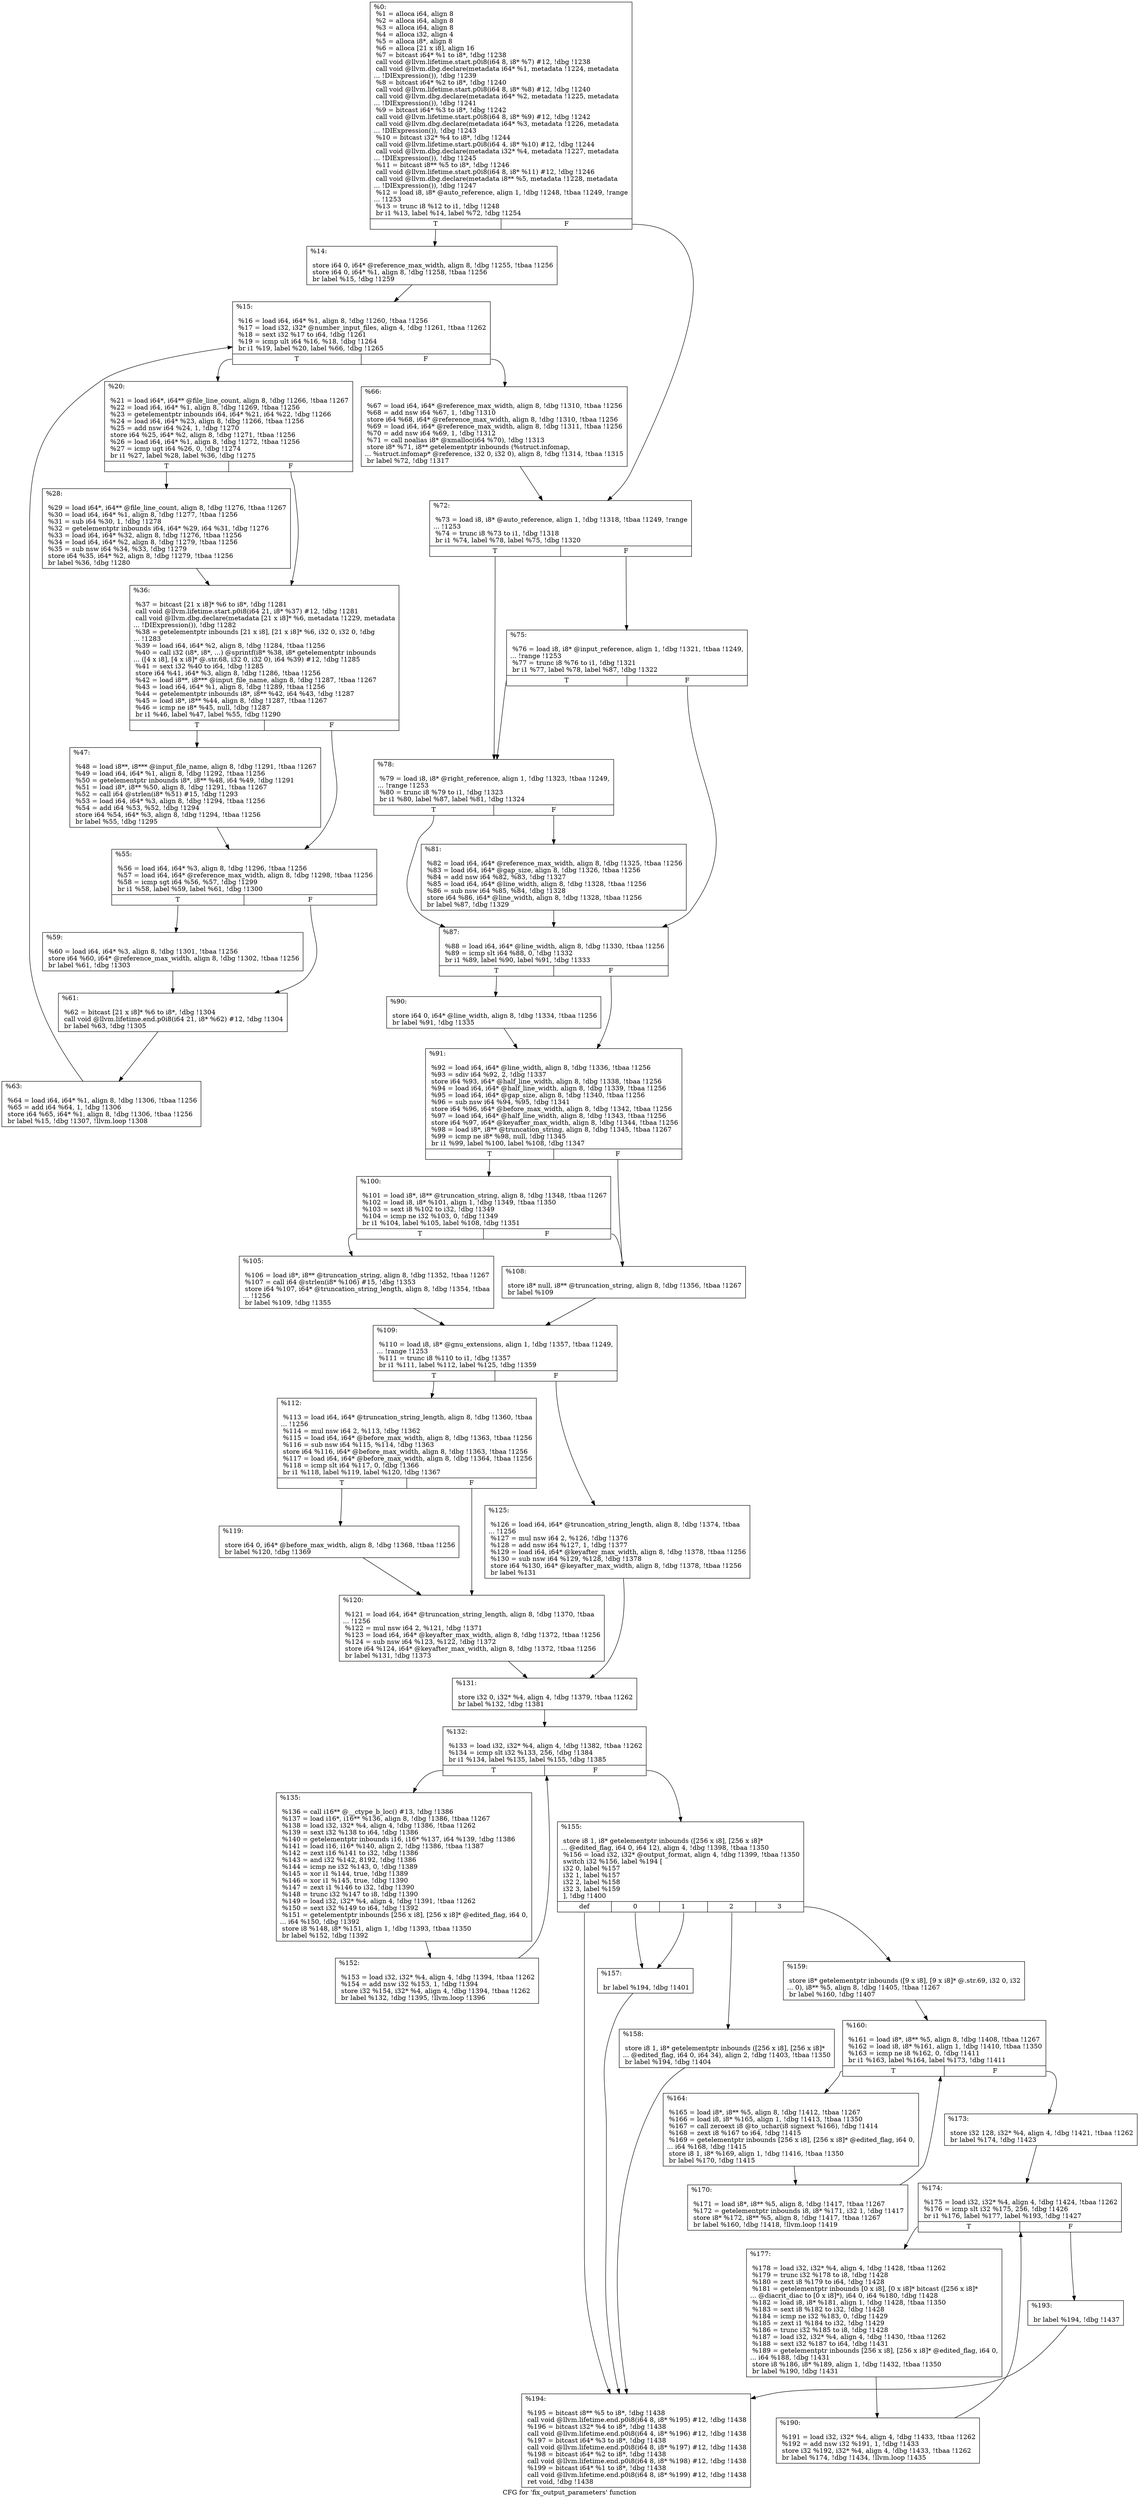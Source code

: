digraph "CFG for 'fix_output_parameters' function" {
	label="CFG for 'fix_output_parameters' function";

	Node0x19d21c0 [shape=record,label="{%0:\l  %1 = alloca i64, align 8\l  %2 = alloca i64, align 8\l  %3 = alloca i64, align 8\l  %4 = alloca i32, align 4\l  %5 = alloca i8*, align 8\l  %6 = alloca [21 x i8], align 16\l  %7 = bitcast i64* %1 to i8*, !dbg !1238\l  call void @llvm.lifetime.start.p0i8(i64 8, i8* %7) #12, !dbg !1238\l  call void @llvm.dbg.declare(metadata i64* %1, metadata !1224, metadata\l... !DIExpression()), !dbg !1239\l  %8 = bitcast i64* %2 to i8*, !dbg !1240\l  call void @llvm.lifetime.start.p0i8(i64 8, i8* %8) #12, !dbg !1240\l  call void @llvm.dbg.declare(metadata i64* %2, metadata !1225, metadata\l... !DIExpression()), !dbg !1241\l  %9 = bitcast i64* %3 to i8*, !dbg !1242\l  call void @llvm.lifetime.start.p0i8(i64 8, i8* %9) #12, !dbg !1242\l  call void @llvm.dbg.declare(metadata i64* %3, metadata !1226, metadata\l... !DIExpression()), !dbg !1243\l  %10 = bitcast i32* %4 to i8*, !dbg !1244\l  call void @llvm.lifetime.start.p0i8(i64 4, i8* %10) #12, !dbg !1244\l  call void @llvm.dbg.declare(metadata i32* %4, metadata !1227, metadata\l... !DIExpression()), !dbg !1245\l  %11 = bitcast i8** %5 to i8*, !dbg !1246\l  call void @llvm.lifetime.start.p0i8(i64 8, i8* %11) #12, !dbg !1246\l  call void @llvm.dbg.declare(metadata i8** %5, metadata !1228, metadata\l... !DIExpression()), !dbg !1247\l  %12 = load i8, i8* @auto_reference, align 1, !dbg !1248, !tbaa !1249, !range\l... !1253\l  %13 = trunc i8 %12 to i1, !dbg !1248\l  br i1 %13, label %14, label %72, !dbg !1254\l|{<s0>T|<s1>F}}"];
	Node0x19d21c0:s0 -> Node0x19d27e0;
	Node0x19d21c0:s1 -> Node0x19d2b50;
	Node0x19d27e0 [shape=record,label="{%14:\l\l  store i64 0, i64* @reference_max_width, align 8, !dbg !1255, !tbaa !1256\l  store i64 0, i64* %1, align 8, !dbg !1258, !tbaa !1256\l  br label %15, !dbg !1259\l}"];
	Node0x19d27e0 -> Node0x19d2830;
	Node0x19d2830 [shape=record,label="{%15:\l\l  %16 = load i64, i64* %1, align 8, !dbg !1260, !tbaa !1256\l  %17 = load i32, i32* @number_input_files, align 4, !dbg !1261, !tbaa !1262\l  %18 = sext i32 %17 to i64, !dbg !1261\l  %19 = icmp ult i64 %16, %18, !dbg !1264\l  br i1 %19, label %20, label %66, !dbg !1265\l|{<s0>T|<s1>F}}"];
	Node0x19d2830:s0 -> Node0x19d2880;
	Node0x19d2830:s1 -> Node0x19d2b00;
	Node0x19d2880 [shape=record,label="{%20:\l\l  %21 = load i64*, i64** @file_line_count, align 8, !dbg !1266, !tbaa !1267\l  %22 = load i64, i64* %1, align 8, !dbg !1269, !tbaa !1256\l  %23 = getelementptr inbounds i64, i64* %21, i64 %22, !dbg !1266\l  %24 = load i64, i64* %23, align 8, !dbg !1266, !tbaa !1256\l  %25 = add nsw i64 %24, 1, !dbg !1270\l  store i64 %25, i64* %2, align 8, !dbg !1271, !tbaa !1256\l  %26 = load i64, i64* %1, align 8, !dbg !1272, !tbaa !1256\l  %27 = icmp ugt i64 %26, 0, !dbg !1274\l  br i1 %27, label %28, label %36, !dbg !1275\l|{<s0>T|<s1>F}}"];
	Node0x19d2880:s0 -> Node0x19d28d0;
	Node0x19d2880:s1 -> Node0x19d2920;
	Node0x19d28d0 [shape=record,label="{%28:\l\l  %29 = load i64*, i64** @file_line_count, align 8, !dbg !1276, !tbaa !1267\l  %30 = load i64, i64* %1, align 8, !dbg !1277, !tbaa !1256\l  %31 = sub i64 %30, 1, !dbg !1278\l  %32 = getelementptr inbounds i64, i64* %29, i64 %31, !dbg !1276\l  %33 = load i64, i64* %32, align 8, !dbg !1276, !tbaa !1256\l  %34 = load i64, i64* %2, align 8, !dbg !1279, !tbaa !1256\l  %35 = sub nsw i64 %34, %33, !dbg !1279\l  store i64 %35, i64* %2, align 8, !dbg !1279, !tbaa !1256\l  br label %36, !dbg !1280\l}"];
	Node0x19d28d0 -> Node0x19d2920;
	Node0x19d2920 [shape=record,label="{%36:\l\l  %37 = bitcast [21 x i8]* %6 to i8*, !dbg !1281\l  call void @llvm.lifetime.start.p0i8(i64 21, i8* %37) #12, !dbg !1281\l  call void @llvm.dbg.declare(metadata [21 x i8]* %6, metadata !1229, metadata\l... !DIExpression()), !dbg !1282\l  %38 = getelementptr inbounds [21 x i8], [21 x i8]* %6, i32 0, i32 0, !dbg\l... !1283\l  %39 = load i64, i64* %2, align 8, !dbg !1284, !tbaa !1256\l  %40 = call i32 (i8*, i8*, ...) @sprintf(i8* %38, i8* getelementptr inbounds\l... ([4 x i8], [4 x i8]* @.str.68, i32 0, i32 0), i64 %39) #12, !dbg !1285\l  %41 = sext i32 %40 to i64, !dbg !1285\l  store i64 %41, i64* %3, align 8, !dbg !1286, !tbaa !1256\l  %42 = load i8**, i8*** @input_file_name, align 8, !dbg !1287, !tbaa !1267\l  %43 = load i64, i64* %1, align 8, !dbg !1289, !tbaa !1256\l  %44 = getelementptr inbounds i8*, i8** %42, i64 %43, !dbg !1287\l  %45 = load i8*, i8** %44, align 8, !dbg !1287, !tbaa !1267\l  %46 = icmp ne i8* %45, null, !dbg !1287\l  br i1 %46, label %47, label %55, !dbg !1290\l|{<s0>T|<s1>F}}"];
	Node0x19d2920:s0 -> Node0x19d2970;
	Node0x19d2920:s1 -> Node0x19d29c0;
	Node0x19d2970 [shape=record,label="{%47:\l\l  %48 = load i8**, i8*** @input_file_name, align 8, !dbg !1291, !tbaa !1267\l  %49 = load i64, i64* %1, align 8, !dbg !1292, !tbaa !1256\l  %50 = getelementptr inbounds i8*, i8** %48, i64 %49, !dbg !1291\l  %51 = load i8*, i8** %50, align 8, !dbg !1291, !tbaa !1267\l  %52 = call i64 @strlen(i8* %51) #15, !dbg !1293\l  %53 = load i64, i64* %3, align 8, !dbg !1294, !tbaa !1256\l  %54 = add i64 %53, %52, !dbg !1294\l  store i64 %54, i64* %3, align 8, !dbg !1294, !tbaa !1256\l  br label %55, !dbg !1295\l}"];
	Node0x19d2970 -> Node0x19d29c0;
	Node0x19d29c0 [shape=record,label="{%55:\l\l  %56 = load i64, i64* %3, align 8, !dbg !1296, !tbaa !1256\l  %57 = load i64, i64* @reference_max_width, align 8, !dbg !1298, !tbaa !1256\l  %58 = icmp sgt i64 %56, %57, !dbg !1299\l  br i1 %58, label %59, label %61, !dbg !1300\l|{<s0>T|<s1>F}}"];
	Node0x19d29c0:s0 -> Node0x19d2a10;
	Node0x19d29c0:s1 -> Node0x19d2a60;
	Node0x19d2a10 [shape=record,label="{%59:\l\l  %60 = load i64, i64* %3, align 8, !dbg !1301, !tbaa !1256\l  store i64 %60, i64* @reference_max_width, align 8, !dbg !1302, !tbaa !1256\l  br label %61, !dbg !1303\l}"];
	Node0x19d2a10 -> Node0x19d2a60;
	Node0x19d2a60 [shape=record,label="{%61:\l\l  %62 = bitcast [21 x i8]* %6 to i8*, !dbg !1304\l  call void @llvm.lifetime.end.p0i8(i64 21, i8* %62) #12, !dbg !1304\l  br label %63, !dbg !1305\l}"];
	Node0x19d2a60 -> Node0x19d2ab0;
	Node0x19d2ab0 [shape=record,label="{%63:\l\l  %64 = load i64, i64* %1, align 8, !dbg !1306, !tbaa !1256\l  %65 = add i64 %64, 1, !dbg !1306\l  store i64 %65, i64* %1, align 8, !dbg !1306, !tbaa !1256\l  br label %15, !dbg !1307, !llvm.loop !1308\l}"];
	Node0x19d2ab0 -> Node0x19d2830;
	Node0x19d2b00 [shape=record,label="{%66:\l\l  %67 = load i64, i64* @reference_max_width, align 8, !dbg !1310, !tbaa !1256\l  %68 = add nsw i64 %67, 1, !dbg !1310\l  store i64 %68, i64* @reference_max_width, align 8, !dbg !1310, !tbaa !1256\l  %69 = load i64, i64* @reference_max_width, align 8, !dbg !1311, !tbaa !1256\l  %70 = add nsw i64 %69, 1, !dbg !1312\l  %71 = call noalias i8* @xmalloc(i64 %70), !dbg !1313\l  store i8* %71, i8** getelementptr inbounds (%struct.infomap,\l... %struct.infomap* @reference, i32 0, i32 0), align 8, !dbg !1314, !tbaa !1315\l  br label %72, !dbg !1317\l}"];
	Node0x19d2b00 -> Node0x19d2b50;
	Node0x19d2b50 [shape=record,label="{%72:\l\l  %73 = load i8, i8* @auto_reference, align 1, !dbg !1318, !tbaa !1249, !range\l... !1253\l  %74 = trunc i8 %73 to i1, !dbg !1318\l  br i1 %74, label %78, label %75, !dbg !1320\l|{<s0>T|<s1>F}}"];
	Node0x19d2b50:s0 -> Node0x19d2bf0;
	Node0x19d2b50:s1 -> Node0x19d2ba0;
	Node0x19d2ba0 [shape=record,label="{%75:\l\l  %76 = load i8, i8* @input_reference, align 1, !dbg !1321, !tbaa !1249,\l... !range !1253\l  %77 = trunc i8 %76 to i1, !dbg !1321\l  br i1 %77, label %78, label %87, !dbg !1322\l|{<s0>T|<s1>F}}"];
	Node0x19d2ba0:s0 -> Node0x19d2bf0;
	Node0x19d2ba0:s1 -> Node0x19d2c90;
	Node0x19d2bf0 [shape=record,label="{%78:\l\l  %79 = load i8, i8* @right_reference, align 1, !dbg !1323, !tbaa !1249,\l... !range !1253\l  %80 = trunc i8 %79 to i1, !dbg !1323\l  br i1 %80, label %87, label %81, !dbg !1324\l|{<s0>T|<s1>F}}"];
	Node0x19d2bf0:s0 -> Node0x19d2c90;
	Node0x19d2bf0:s1 -> Node0x19d2c40;
	Node0x19d2c40 [shape=record,label="{%81:\l\l  %82 = load i64, i64* @reference_max_width, align 8, !dbg !1325, !tbaa !1256\l  %83 = load i64, i64* @gap_size, align 8, !dbg !1326, !tbaa !1256\l  %84 = add nsw i64 %82, %83, !dbg !1327\l  %85 = load i64, i64* @line_width, align 8, !dbg !1328, !tbaa !1256\l  %86 = sub nsw i64 %85, %84, !dbg !1328\l  store i64 %86, i64* @line_width, align 8, !dbg !1328, !tbaa !1256\l  br label %87, !dbg !1329\l}"];
	Node0x19d2c40 -> Node0x19d2c90;
	Node0x19d2c90 [shape=record,label="{%87:\l\l  %88 = load i64, i64* @line_width, align 8, !dbg !1330, !tbaa !1256\l  %89 = icmp slt i64 %88, 0, !dbg !1332\l  br i1 %89, label %90, label %91, !dbg !1333\l|{<s0>T|<s1>F}}"];
	Node0x19d2c90:s0 -> Node0x19d2ce0;
	Node0x19d2c90:s1 -> Node0x19d2d30;
	Node0x19d2ce0 [shape=record,label="{%90:\l\l  store i64 0, i64* @line_width, align 8, !dbg !1334, !tbaa !1256\l  br label %91, !dbg !1335\l}"];
	Node0x19d2ce0 -> Node0x19d2d30;
	Node0x19d2d30 [shape=record,label="{%91:\l\l  %92 = load i64, i64* @line_width, align 8, !dbg !1336, !tbaa !1256\l  %93 = sdiv i64 %92, 2, !dbg !1337\l  store i64 %93, i64* @half_line_width, align 8, !dbg !1338, !tbaa !1256\l  %94 = load i64, i64* @half_line_width, align 8, !dbg !1339, !tbaa !1256\l  %95 = load i64, i64* @gap_size, align 8, !dbg !1340, !tbaa !1256\l  %96 = sub nsw i64 %94, %95, !dbg !1341\l  store i64 %96, i64* @before_max_width, align 8, !dbg !1342, !tbaa !1256\l  %97 = load i64, i64* @half_line_width, align 8, !dbg !1343, !tbaa !1256\l  store i64 %97, i64* @keyafter_max_width, align 8, !dbg !1344, !tbaa !1256\l  %98 = load i8*, i8** @truncation_string, align 8, !dbg !1345, !tbaa !1267\l  %99 = icmp ne i8* %98, null, !dbg !1345\l  br i1 %99, label %100, label %108, !dbg !1347\l|{<s0>T|<s1>F}}"];
	Node0x19d2d30:s0 -> Node0x19d2d80;
	Node0x19d2d30:s1 -> Node0x19d2e20;
	Node0x19d2d80 [shape=record,label="{%100:\l\l  %101 = load i8*, i8** @truncation_string, align 8, !dbg !1348, !tbaa !1267\l  %102 = load i8, i8* %101, align 1, !dbg !1349, !tbaa !1350\l  %103 = sext i8 %102 to i32, !dbg !1349\l  %104 = icmp ne i32 %103, 0, !dbg !1349\l  br i1 %104, label %105, label %108, !dbg !1351\l|{<s0>T|<s1>F}}"];
	Node0x19d2d80:s0 -> Node0x19d2dd0;
	Node0x19d2d80:s1 -> Node0x19d2e20;
	Node0x19d2dd0 [shape=record,label="{%105:\l\l  %106 = load i8*, i8** @truncation_string, align 8, !dbg !1352, !tbaa !1267\l  %107 = call i64 @strlen(i8* %106) #15, !dbg !1353\l  store i64 %107, i64* @truncation_string_length, align 8, !dbg !1354, !tbaa\l... !1256\l  br label %109, !dbg !1355\l}"];
	Node0x19d2dd0 -> Node0x19d2e70;
	Node0x19d2e20 [shape=record,label="{%108:\l\l  store i8* null, i8** @truncation_string, align 8, !dbg !1356, !tbaa !1267\l  br label %109\l}"];
	Node0x19d2e20 -> Node0x19d2e70;
	Node0x19d2e70 [shape=record,label="{%109:\l\l  %110 = load i8, i8* @gnu_extensions, align 1, !dbg !1357, !tbaa !1249,\l... !range !1253\l  %111 = trunc i8 %110 to i1, !dbg !1357\l  br i1 %111, label %112, label %125, !dbg !1359\l|{<s0>T|<s1>F}}"];
	Node0x19d2e70:s0 -> Node0x19d2ec0;
	Node0x19d2e70:s1 -> Node0x19d2fb0;
	Node0x19d2ec0 [shape=record,label="{%112:\l\l  %113 = load i64, i64* @truncation_string_length, align 8, !dbg !1360, !tbaa\l... !1256\l  %114 = mul nsw i64 2, %113, !dbg !1362\l  %115 = load i64, i64* @before_max_width, align 8, !dbg !1363, !tbaa !1256\l  %116 = sub nsw i64 %115, %114, !dbg !1363\l  store i64 %116, i64* @before_max_width, align 8, !dbg !1363, !tbaa !1256\l  %117 = load i64, i64* @before_max_width, align 8, !dbg !1364, !tbaa !1256\l  %118 = icmp slt i64 %117, 0, !dbg !1366\l  br i1 %118, label %119, label %120, !dbg !1367\l|{<s0>T|<s1>F}}"];
	Node0x19d2ec0:s0 -> Node0x19d2f10;
	Node0x19d2ec0:s1 -> Node0x19d2f60;
	Node0x19d2f10 [shape=record,label="{%119:\l\l  store i64 0, i64* @before_max_width, align 8, !dbg !1368, !tbaa !1256\l  br label %120, !dbg !1369\l}"];
	Node0x19d2f10 -> Node0x19d2f60;
	Node0x19d2f60 [shape=record,label="{%120:\l\l  %121 = load i64, i64* @truncation_string_length, align 8, !dbg !1370, !tbaa\l... !1256\l  %122 = mul nsw i64 2, %121, !dbg !1371\l  %123 = load i64, i64* @keyafter_max_width, align 8, !dbg !1372, !tbaa !1256\l  %124 = sub nsw i64 %123, %122, !dbg !1372\l  store i64 %124, i64* @keyafter_max_width, align 8, !dbg !1372, !tbaa !1256\l  br label %131, !dbg !1373\l}"];
	Node0x19d2f60 -> Node0x19d3000;
	Node0x19d2fb0 [shape=record,label="{%125:\l\l  %126 = load i64, i64* @truncation_string_length, align 8, !dbg !1374, !tbaa\l... !1256\l  %127 = mul nsw i64 2, %126, !dbg !1376\l  %128 = add nsw i64 %127, 1, !dbg !1377\l  %129 = load i64, i64* @keyafter_max_width, align 8, !dbg !1378, !tbaa !1256\l  %130 = sub nsw i64 %129, %128, !dbg !1378\l  store i64 %130, i64* @keyafter_max_width, align 8, !dbg !1378, !tbaa !1256\l  br label %131\l}"];
	Node0x19d2fb0 -> Node0x19d3000;
	Node0x19d3000 [shape=record,label="{%131:\l\l  store i32 0, i32* %4, align 4, !dbg !1379, !tbaa !1262\l  br label %132, !dbg !1381\l}"];
	Node0x19d3000 -> Node0x19d3050;
	Node0x19d3050 [shape=record,label="{%132:\l\l  %133 = load i32, i32* %4, align 4, !dbg !1382, !tbaa !1262\l  %134 = icmp slt i32 %133, 256, !dbg !1384\l  br i1 %134, label %135, label %155, !dbg !1385\l|{<s0>T|<s1>F}}"];
	Node0x19d3050:s0 -> Node0x19d30a0;
	Node0x19d3050:s1 -> Node0x19d3140;
	Node0x19d30a0 [shape=record,label="{%135:\l\l  %136 = call i16** @__ctype_b_loc() #13, !dbg !1386\l  %137 = load i16*, i16** %136, align 8, !dbg !1386, !tbaa !1267\l  %138 = load i32, i32* %4, align 4, !dbg !1386, !tbaa !1262\l  %139 = sext i32 %138 to i64, !dbg !1386\l  %140 = getelementptr inbounds i16, i16* %137, i64 %139, !dbg !1386\l  %141 = load i16, i16* %140, align 2, !dbg !1386, !tbaa !1387\l  %142 = zext i16 %141 to i32, !dbg !1386\l  %143 = and i32 %142, 8192, !dbg !1386\l  %144 = icmp ne i32 %143, 0, !dbg !1389\l  %145 = xor i1 %144, true, !dbg !1389\l  %146 = xor i1 %145, true, !dbg !1390\l  %147 = zext i1 %146 to i32, !dbg !1390\l  %148 = trunc i32 %147 to i8, !dbg !1390\l  %149 = load i32, i32* %4, align 4, !dbg !1391, !tbaa !1262\l  %150 = sext i32 %149 to i64, !dbg !1392\l  %151 = getelementptr inbounds [256 x i8], [256 x i8]* @edited_flag, i64 0,\l... i64 %150, !dbg !1392\l  store i8 %148, i8* %151, align 1, !dbg !1393, !tbaa !1350\l  br label %152, !dbg !1392\l}"];
	Node0x19d30a0 -> Node0x19d30f0;
	Node0x19d30f0 [shape=record,label="{%152:\l\l  %153 = load i32, i32* %4, align 4, !dbg !1394, !tbaa !1262\l  %154 = add nsw i32 %153, 1, !dbg !1394\l  store i32 %154, i32* %4, align 4, !dbg !1394, !tbaa !1262\l  br label %132, !dbg !1395, !llvm.loop !1396\l}"];
	Node0x19d30f0 -> Node0x19d3050;
	Node0x19d3140 [shape=record,label="{%155:\l\l  store i8 1, i8* getelementptr inbounds ([256 x i8], [256 x i8]*\l... @edited_flag, i64 0, i64 12), align 4, !dbg !1398, !tbaa !1350\l  %156 = load i32, i32* @output_format, align 4, !dbg !1399, !tbaa !1350\l  switch i32 %156, label %194 [\l    i32 0, label %157\l    i32 1, label %157\l    i32 2, label %158\l    i32 3, label %159\l  ], !dbg !1400\l|{<s0>def|<s1>0|<s2>1|<s3>2|<s4>3}}"];
	Node0x19d3140:s0 -> Node0x19d3500;
	Node0x19d3140:s1 -> Node0x19d3190;
	Node0x19d3140:s2 -> Node0x19d3190;
	Node0x19d3140:s3 -> Node0x19d31e0;
	Node0x19d3140:s4 -> Node0x19d3230;
	Node0x19d3190 [shape=record,label="{%157:\l\l  br label %194, !dbg !1401\l}"];
	Node0x19d3190 -> Node0x19d3500;
	Node0x19d31e0 [shape=record,label="{%158:\l\l  store i8 1, i8* getelementptr inbounds ([256 x i8], [256 x i8]*\l... @edited_flag, i64 0, i64 34), align 2, !dbg !1403, !tbaa !1350\l  br label %194, !dbg !1404\l}"];
	Node0x19d31e0 -> Node0x19d3500;
	Node0x19d3230 [shape=record,label="{%159:\l\l  store i8* getelementptr inbounds ([9 x i8], [9 x i8]* @.str.69, i32 0, i32\l... 0), i8** %5, align 8, !dbg !1405, !tbaa !1267\l  br label %160, !dbg !1407\l}"];
	Node0x19d3230 -> Node0x19d3280;
	Node0x19d3280 [shape=record,label="{%160:\l\l  %161 = load i8*, i8** %5, align 8, !dbg !1408, !tbaa !1267\l  %162 = load i8, i8* %161, align 1, !dbg !1410, !tbaa !1350\l  %163 = icmp ne i8 %162, 0, !dbg !1411\l  br i1 %163, label %164, label %173, !dbg !1411\l|{<s0>T|<s1>F}}"];
	Node0x19d3280:s0 -> Node0x19d32d0;
	Node0x19d3280:s1 -> Node0x19d3370;
	Node0x19d32d0 [shape=record,label="{%164:\l\l  %165 = load i8*, i8** %5, align 8, !dbg !1412, !tbaa !1267\l  %166 = load i8, i8* %165, align 1, !dbg !1413, !tbaa !1350\l  %167 = call zeroext i8 @to_uchar(i8 signext %166), !dbg !1414\l  %168 = zext i8 %167 to i64, !dbg !1415\l  %169 = getelementptr inbounds [256 x i8], [256 x i8]* @edited_flag, i64 0,\l... i64 %168, !dbg !1415\l  store i8 1, i8* %169, align 1, !dbg !1416, !tbaa !1350\l  br label %170, !dbg !1415\l}"];
	Node0x19d32d0 -> Node0x19d3320;
	Node0x19d3320 [shape=record,label="{%170:\l\l  %171 = load i8*, i8** %5, align 8, !dbg !1417, !tbaa !1267\l  %172 = getelementptr inbounds i8, i8* %171, i32 1, !dbg !1417\l  store i8* %172, i8** %5, align 8, !dbg !1417, !tbaa !1267\l  br label %160, !dbg !1418, !llvm.loop !1419\l}"];
	Node0x19d3320 -> Node0x19d3280;
	Node0x19d3370 [shape=record,label="{%173:\l\l  store i32 128, i32* %4, align 4, !dbg !1421, !tbaa !1262\l  br label %174, !dbg !1423\l}"];
	Node0x19d3370 -> Node0x19d33c0;
	Node0x19d33c0 [shape=record,label="{%174:\l\l  %175 = load i32, i32* %4, align 4, !dbg !1424, !tbaa !1262\l  %176 = icmp slt i32 %175, 256, !dbg !1426\l  br i1 %176, label %177, label %193, !dbg !1427\l|{<s0>T|<s1>F}}"];
	Node0x19d33c0:s0 -> Node0x19d3410;
	Node0x19d33c0:s1 -> Node0x19d34b0;
	Node0x19d3410 [shape=record,label="{%177:\l\l  %178 = load i32, i32* %4, align 4, !dbg !1428, !tbaa !1262\l  %179 = trunc i32 %178 to i8, !dbg !1428\l  %180 = zext i8 %179 to i64, !dbg !1428\l  %181 = getelementptr inbounds [0 x i8], [0 x i8]* bitcast ([256 x i8]*\l... @diacrit_diac to [0 x i8]*), i64 0, i64 %180, !dbg !1428\l  %182 = load i8, i8* %181, align 1, !dbg !1428, !tbaa !1350\l  %183 = sext i8 %182 to i32, !dbg !1428\l  %184 = icmp ne i32 %183, 0, !dbg !1429\l  %185 = zext i1 %184 to i32, !dbg !1429\l  %186 = trunc i32 %185 to i8, !dbg !1428\l  %187 = load i32, i32* %4, align 4, !dbg !1430, !tbaa !1262\l  %188 = sext i32 %187 to i64, !dbg !1431\l  %189 = getelementptr inbounds [256 x i8], [256 x i8]* @edited_flag, i64 0,\l... i64 %188, !dbg !1431\l  store i8 %186, i8* %189, align 1, !dbg !1432, !tbaa !1350\l  br label %190, !dbg !1431\l}"];
	Node0x19d3410 -> Node0x19d3460;
	Node0x19d3460 [shape=record,label="{%190:\l\l  %191 = load i32, i32* %4, align 4, !dbg !1433, !tbaa !1262\l  %192 = add nsw i32 %191, 1, !dbg !1433\l  store i32 %192, i32* %4, align 4, !dbg !1433, !tbaa !1262\l  br label %174, !dbg !1434, !llvm.loop !1435\l}"];
	Node0x19d3460 -> Node0x19d33c0;
	Node0x19d34b0 [shape=record,label="{%193:\l\l  br label %194, !dbg !1437\l}"];
	Node0x19d34b0 -> Node0x19d3500;
	Node0x19d3500 [shape=record,label="{%194:\l\l  %195 = bitcast i8** %5 to i8*, !dbg !1438\l  call void @llvm.lifetime.end.p0i8(i64 8, i8* %195) #12, !dbg !1438\l  %196 = bitcast i32* %4 to i8*, !dbg !1438\l  call void @llvm.lifetime.end.p0i8(i64 4, i8* %196) #12, !dbg !1438\l  %197 = bitcast i64* %3 to i8*, !dbg !1438\l  call void @llvm.lifetime.end.p0i8(i64 8, i8* %197) #12, !dbg !1438\l  %198 = bitcast i64* %2 to i8*, !dbg !1438\l  call void @llvm.lifetime.end.p0i8(i64 8, i8* %198) #12, !dbg !1438\l  %199 = bitcast i64* %1 to i8*, !dbg !1438\l  call void @llvm.lifetime.end.p0i8(i64 8, i8* %199) #12, !dbg !1438\l  ret void, !dbg !1438\l}"];
}
